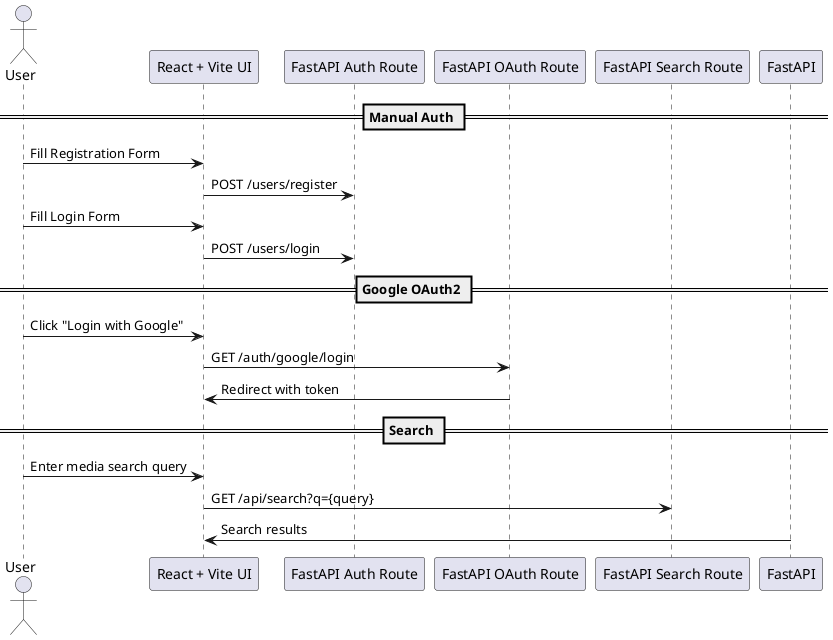 @startuml PresentationLayer
actor User
participant "React + Vite UI" as UI

== Manual Auth ==
User -> UI : Fill Registration Form
UI -> "FastAPI Auth Route" : POST /users/register

User -> UI : Fill Login Form
UI -> "FastAPI Auth Route" : POST /users/login

== Google OAuth2 ==
User -> UI : Click "Login with Google"
UI -> "FastAPI OAuth Route" : GET /auth/google/login
"FastAPI OAuth Route" -> UI : Redirect with token

== Search ==
User -> UI : Enter media search query
UI -> "FastAPI Search Route" : GET /api/search?q={query}
UI <- "FastAPI" : Search results

@enduml
